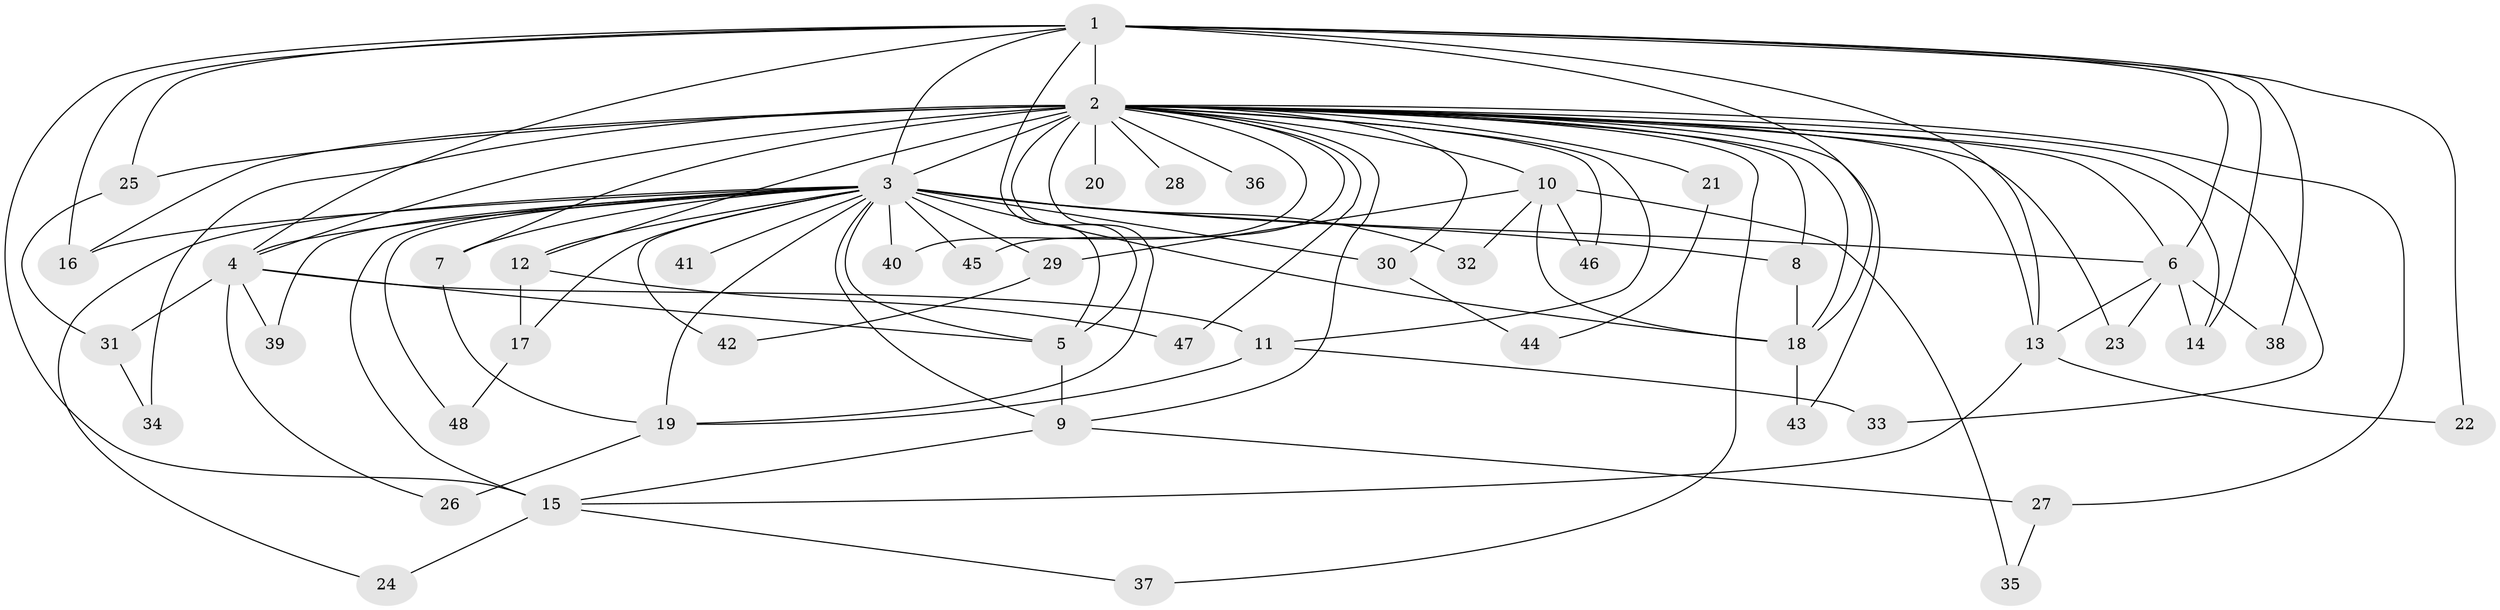 // original degree distribution, {18: 0.020833333333333332, 27: 0.010416666666666666, 25: 0.010416666666666666, 24: 0.010416666666666666, 14: 0.010416666666666666, 29: 0.010416666666666666, 17: 0.010416666666666666, 13: 0.010416666666666666, 23: 0.010416666666666666, 3: 0.25, 4: 0.07291666666666667, 2: 0.53125, 9: 0.010416666666666666, 5: 0.03125}
// Generated by graph-tools (version 1.1) at 2025/35/03/09/25 02:35:14]
// undirected, 48 vertices, 102 edges
graph export_dot {
graph [start="1"]
  node [color=gray90,style=filled];
  1;
  2;
  3;
  4;
  5;
  6;
  7;
  8;
  9;
  10;
  11;
  12;
  13;
  14;
  15;
  16;
  17;
  18;
  19;
  20;
  21;
  22;
  23;
  24;
  25;
  26;
  27;
  28;
  29;
  30;
  31;
  32;
  33;
  34;
  35;
  36;
  37;
  38;
  39;
  40;
  41;
  42;
  43;
  44;
  45;
  46;
  47;
  48;
  1 -- 2 [weight=9.0];
  1 -- 3 [weight=4.0];
  1 -- 4 [weight=2.0];
  1 -- 5 [weight=2.0];
  1 -- 6 [weight=6.0];
  1 -- 13 [weight=1.0];
  1 -- 14 [weight=1.0];
  1 -- 15 [weight=1.0];
  1 -- 16 [weight=1.0];
  1 -- 18 [weight=1.0];
  1 -- 22 [weight=1.0];
  1 -- 25 [weight=1.0];
  1 -- 38 [weight=1.0];
  2 -- 3 [weight=11.0];
  2 -- 4 [weight=4.0];
  2 -- 5 [weight=5.0];
  2 -- 6 [weight=4.0];
  2 -- 7 [weight=4.0];
  2 -- 8 [weight=1.0];
  2 -- 9 [weight=2.0];
  2 -- 10 [weight=4.0];
  2 -- 11 [weight=2.0];
  2 -- 12 [weight=1.0];
  2 -- 13 [weight=1.0];
  2 -- 14 [weight=1.0];
  2 -- 16 [weight=1.0];
  2 -- 18 [weight=1.0];
  2 -- 19 [weight=1.0];
  2 -- 20 [weight=1.0];
  2 -- 21 [weight=1.0];
  2 -- 23 [weight=1.0];
  2 -- 25 [weight=1.0];
  2 -- 27 [weight=1.0];
  2 -- 28 [weight=1.0];
  2 -- 30 [weight=1.0];
  2 -- 33 [weight=1.0];
  2 -- 34 [weight=2.0];
  2 -- 36 [weight=2.0];
  2 -- 37 [weight=1.0];
  2 -- 40 [weight=1.0];
  2 -- 43 [weight=1.0];
  2 -- 45 [weight=1.0];
  2 -- 46 [weight=1.0];
  2 -- 47 [weight=1.0];
  3 -- 4 [weight=3.0];
  3 -- 5 [weight=3.0];
  3 -- 6 [weight=1.0];
  3 -- 7 [weight=1.0];
  3 -- 8 [weight=2.0];
  3 -- 9 [weight=2.0];
  3 -- 12 [weight=1.0];
  3 -- 15 [weight=1.0];
  3 -- 16 [weight=1.0];
  3 -- 17 [weight=1.0];
  3 -- 18 [weight=1.0];
  3 -- 19 [weight=1.0];
  3 -- 24 [weight=1.0];
  3 -- 29 [weight=1.0];
  3 -- 30 [weight=1.0];
  3 -- 32 [weight=1.0];
  3 -- 39 [weight=1.0];
  3 -- 40 [weight=1.0];
  3 -- 41 [weight=2.0];
  3 -- 42 [weight=1.0];
  3 -- 45 [weight=1.0];
  3 -- 48 [weight=1.0];
  4 -- 5 [weight=1.0];
  4 -- 11 [weight=1.0];
  4 -- 26 [weight=1.0];
  4 -- 31 [weight=1.0];
  4 -- 39 [weight=1.0];
  5 -- 9 [weight=3.0];
  6 -- 13 [weight=1.0];
  6 -- 14 [weight=1.0];
  6 -- 23 [weight=1.0];
  6 -- 38 [weight=1.0];
  7 -- 19 [weight=1.0];
  8 -- 18 [weight=1.0];
  9 -- 15 [weight=1.0];
  9 -- 27 [weight=1.0];
  10 -- 18 [weight=1.0];
  10 -- 29 [weight=1.0];
  10 -- 32 [weight=1.0];
  10 -- 35 [weight=1.0];
  10 -- 46 [weight=1.0];
  11 -- 19 [weight=1.0];
  11 -- 33 [weight=1.0];
  12 -- 17 [weight=1.0];
  12 -- 47 [weight=1.0];
  13 -- 15 [weight=1.0];
  13 -- 22 [weight=1.0];
  15 -- 24 [weight=1.0];
  15 -- 37 [weight=1.0];
  17 -- 48 [weight=1.0];
  18 -- 43 [weight=1.0];
  19 -- 26 [weight=1.0];
  21 -- 44 [weight=1.0];
  25 -- 31 [weight=1.0];
  27 -- 35 [weight=1.0];
  29 -- 42 [weight=1.0];
  30 -- 44 [weight=1.0];
  31 -- 34 [weight=1.0];
}
